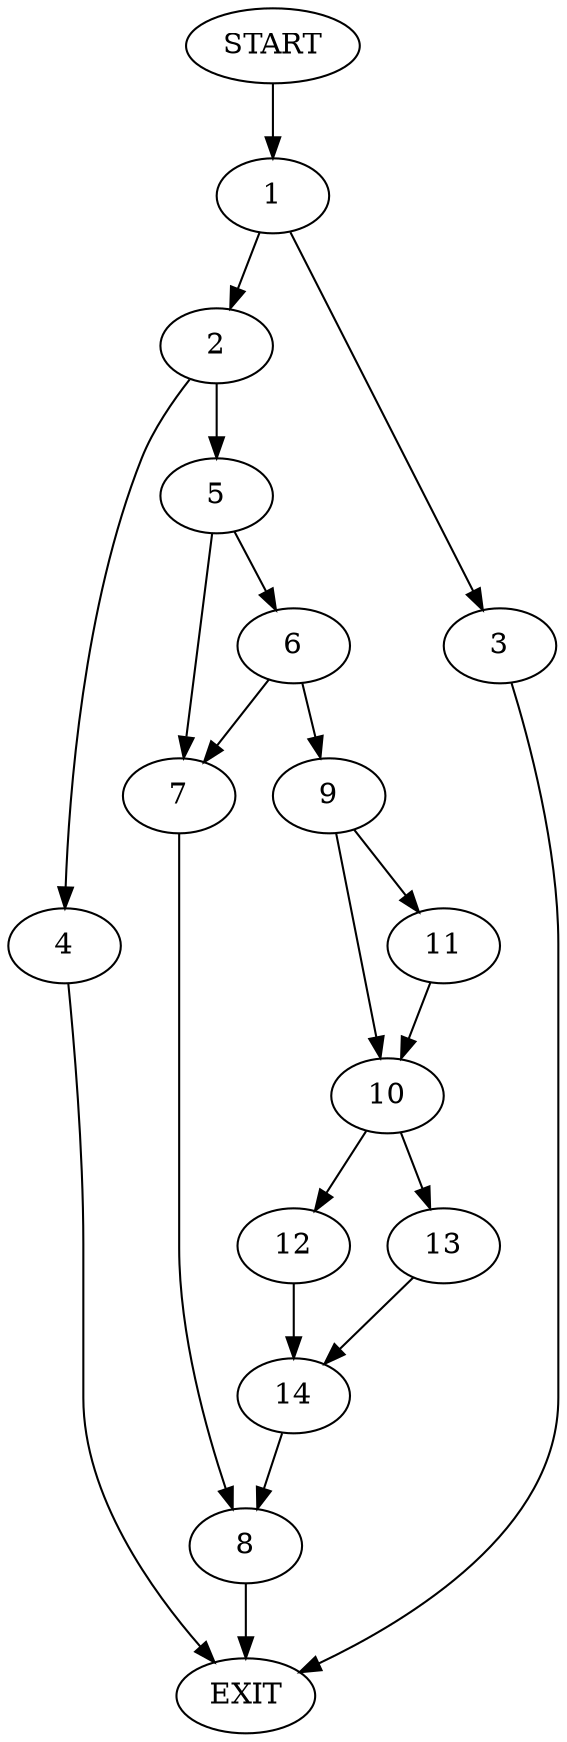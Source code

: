 digraph {
0 [label="START"]
15 [label="EXIT"]
0 -> 1
1 -> 2
1 -> 3
3 -> 15
2 -> 4
2 -> 5
4 -> 15
5 -> 6
5 -> 7
7 -> 8
6 -> 9
6 -> 7
9 -> 10
9 -> 11
10 -> 12
10 -> 13
11 -> 10
12 -> 14
13 -> 14
14 -> 8
8 -> 15
}
